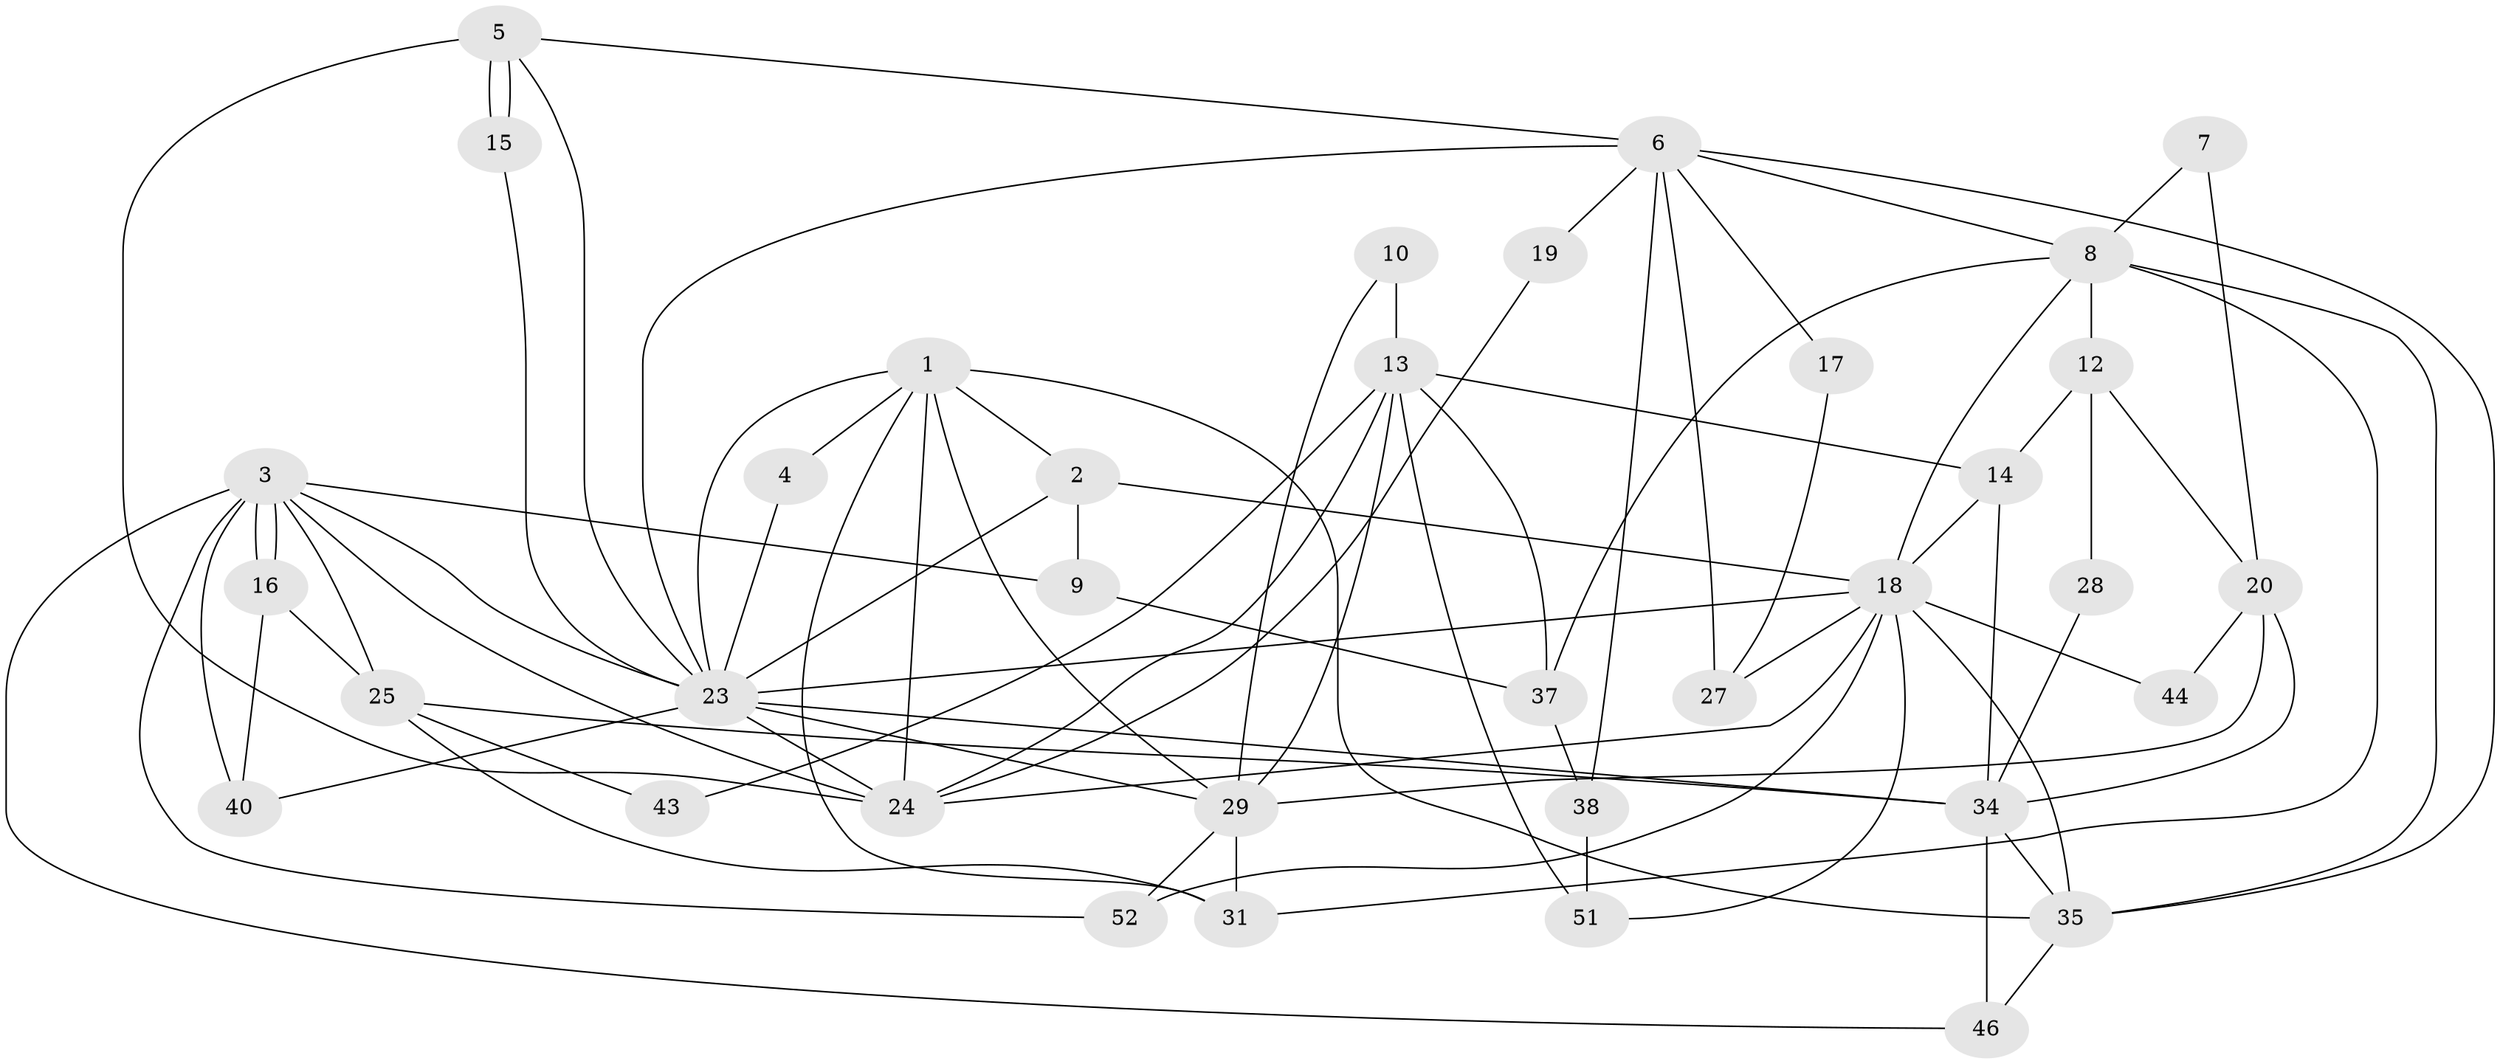 // original degree distribution, {4: 0.3269230769230769, 7: 0.019230769230769232, 2: 0.17307692307692307, 3: 0.21153846153846154, 6: 0.09615384615384616, 5: 0.1346153846153846, 9: 0.019230769230769232, 8: 0.019230769230769232}
// Generated by graph-tools (version 1.1) at 2025/11/02/27/25 16:11:19]
// undirected, 36 vertices, 83 edges
graph export_dot {
graph [start="1"]
  node [color=gray90,style=filled];
  1 [super="+30"];
  2;
  3 [super="+11"];
  4;
  5 [super="+45"];
  6 [super="+22"];
  7;
  8 [super="+21"];
  9;
  10 [super="+33"];
  12;
  13 [super="+48"];
  14 [super="+26"];
  15;
  16;
  17;
  18 [super="+32"];
  19;
  20;
  23 [super="+36"];
  24 [super="+50"];
  25 [super="+49"];
  27;
  28;
  29 [super="+47"];
  31 [super="+42"];
  34 [super="+41"];
  35 [super="+39"];
  37;
  38;
  40;
  43;
  44;
  46;
  51;
  52;
  1 -- 23;
  1 -- 35;
  1 -- 4;
  1 -- 2;
  1 -- 31;
  1 -- 24;
  1 -- 29;
  2 -- 23;
  2 -- 9;
  2 -- 18;
  3 -- 16;
  3 -- 16;
  3 -- 23;
  3 -- 24;
  3 -- 46;
  3 -- 52;
  3 -- 40;
  3 -- 9;
  3 -- 25;
  4 -- 23;
  5 -- 15;
  5 -- 15;
  5 -- 23;
  5 -- 24;
  5 -- 6;
  6 -- 27;
  6 -- 38;
  6 -- 23;
  6 -- 17;
  6 -- 19;
  6 -- 35;
  6 -- 8;
  7 -- 20;
  7 -- 8;
  8 -- 12;
  8 -- 37;
  8 -- 35;
  8 -- 31;
  8 -- 18;
  9 -- 37;
  10 -- 13 [weight=2];
  10 -- 29;
  12 -- 20;
  12 -- 14;
  12 -- 28;
  13 -- 29;
  13 -- 24;
  13 -- 37;
  13 -- 51;
  13 -- 43;
  13 -- 14;
  14 -- 18;
  14 -- 34;
  15 -- 23;
  16 -- 40;
  16 -- 25;
  17 -- 27;
  18 -- 27;
  18 -- 35;
  18 -- 24;
  18 -- 51;
  18 -- 52;
  18 -- 23;
  18 -- 44;
  19 -- 24;
  20 -- 44;
  20 -- 34;
  20 -- 29;
  23 -- 29;
  23 -- 40;
  23 -- 34;
  23 -- 24;
  25 -- 34 [weight=2];
  25 -- 31;
  25 -- 43;
  28 -- 34;
  29 -- 31;
  29 -- 52;
  34 -- 35;
  34 -- 46;
  35 -- 46;
  37 -- 38;
  38 -- 51;
}
